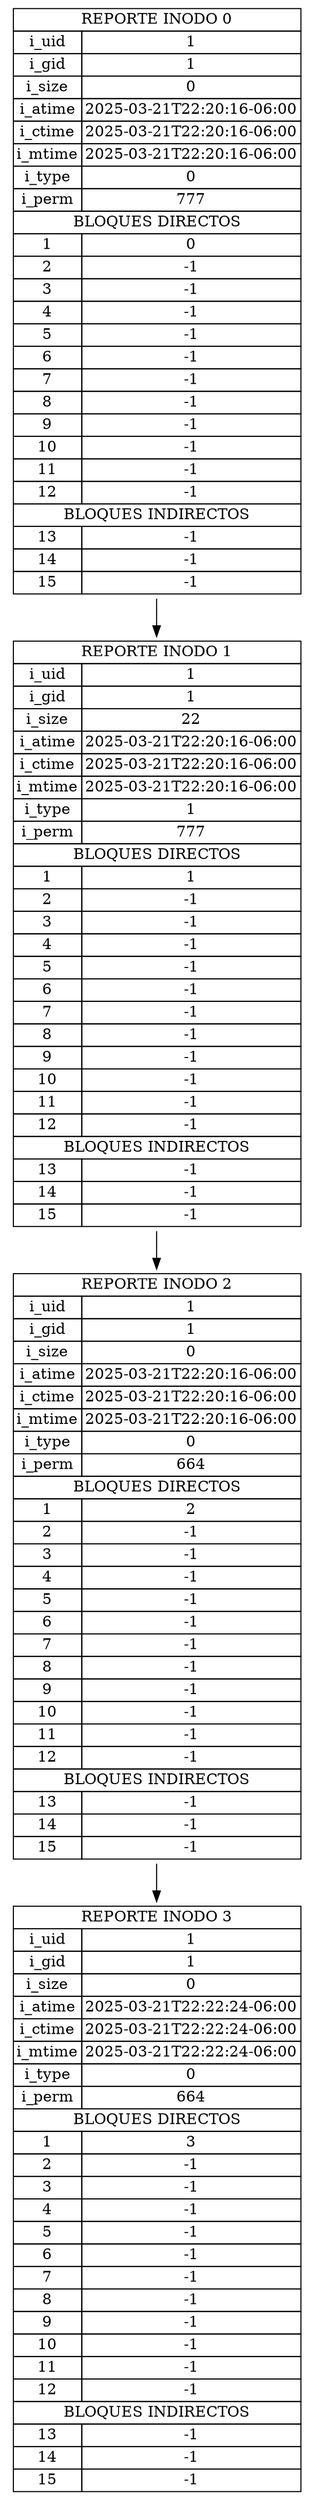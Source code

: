digraph G {
  node [shape=plaintext]
  inode0 [label=<<TABLE BORDER="0" CELLBORDER="1" CELLSPACING="0">
    <TR><TD COLSPAN="2">REPORTE INODO 0</TD></TR>
    <TR><TD>i_uid</TD><TD>1</TD></TR>
    <TR><TD>i_gid</TD><TD>1</TD></TR>
    <TR><TD>i_size</TD><TD>0</TD></TR>
    <TR><TD>i_atime</TD><TD>2025-03-21T22:20:16-06:00</TD></TR>
    <TR><TD>i_ctime</TD><TD>2025-03-21T22:20:16-06:00</TD></TR>
    <TR><TD>i_mtime</TD><TD>2025-03-21T22:20:16-06:00</TD></TR>
    <TR><TD>i_type</TD><TD>0</TD></TR>
    <TR><TD>i_perm</TD><TD>777</TD></TR>
    <TR><TD COLSPAN="2">BLOQUES DIRECTOS</TD></TR>
    <TR><TD>1</TD><TD>0</TD></TR>
    <TR><TD>2</TD><TD>-1</TD></TR>
    <TR><TD>3</TD><TD>-1</TD></TR>
    <TR><TD>4</TD><TD>-1</TD></TR>
    <TR><TD>5</TD><TD>-1</TD></TR>
    <TR><TD>6</TD><TD>-1</TD></TR>
    <TR><TD>7</TD><TD>-1</TD></TR>
    <TR><TD>8</TD><TD>-1</TD></TR>
    <TR><TD>9</TD><TD>-1</TD></TR>
    <TR><TD>10</TD><TD>-1</TD></TR>
    <TR><TD>11</TD><TD>-1</TD></TR>
    <TR><TD>12</TD><TD>-1</TD></TR>
    <TR><TD COLSPAN="2">BLOQUES INDIRECTOS</TD></TR>
    <TR><TD>13</TD><TD>-1</TD></TR>
    <TR><TD>14</TD><TD>-1</TD></TR>
    <TR><TD>15</TD><TD>-1</TD></TR>
  </TABLE>>];
  inode0 -> inode1;
  inode1 [label=<<TABLE BORDER="0" CELLBORDER="1" CELLSPACING="0">
    <TR><TD COLSPAN="2">REPORTE INODO 1</TD></TR>
    <TR><TD>i_uid</TD><TD>1</TD></TR>
    <TR><TD>i_gid</TD><TD>1</TD></TR>
    <TR><TD>i_size</TD><TD>22</TD></TR>
    <TR><TD>i_atime</TD><TD>2025-03-21T22:20:16-06:00</TD></TR>
    <TR><TD>i_ctime</TD><TD>2025-03-21T22:20:16-06:00</TD></TR>
    <TR><TD>i_mtime</TD><TD>2025-03-21T22:20:16-06:00</TD></TR>
    <TR><TD>i_type</TD><TD>1</TD></TR>
    <TR><TD>i_perm</TD><TD>777</TD></TR>
    <TR><TD COLSPAN="2">BLOQUES DIRECTOS</TD></TR>
    <TR><TD>1</TD><TD>1</TD></TR>
    <TR><TD>2</TD><TD>-1</TD></TR>
    <TR><TD>3</TD><TD>-1</TD></TR>
    <TR><TD>4</TD><TD>-1</TD></TR>
    <TR><TD>5</TD><TD>-1</TD></TR>
    <TR><TD>6</TD><TD>-1</TD></TR>
    <TR><TD>7</TD><TD>-1</TD></TR>
    <TR><TD>8</TD><TD>-1</TD></TR>
    <TR><TD>9</TD><TD>-1</TD></TR>
    <TR><TD>10</TD><TD>-1</TD></TR>
    <TR><TD>11</TD><TD>-1</TD></TR>
    <TR><TD>12</TD><TD>-1</TD></TR>
    <TR><TD COLSPAN="2">BLOQUES INDIRECTOS</TD></TR>
    <TR><TD>13</TD><TD>-1</TD></TR>
    <TR><TD>14</TD><TD>-1</TD></TR>
    <TR><TD>15</TD><TD>-1</TD></TR>
  </TABLE>>];
  inode1 -> inode2;
  inode2 [label=<<TABLE BORDER="0" CELLBORDER="1" CELLSPACING="0">
    <TR><TD COLSPAN="2">REPORTE INODO 2</TD></TR>
    <TR><TD>i_uid</TD><TD>1</TD></TR>
    <TR><TD>i_gid</TD><TD>1</TD></TR>
    <TR><TD>i_size</TD><TD>0</TD></TR>
    <TR><TD>i_atime</TD><TD>2025-03-21T22:20:16-06:00</TD></TR>
    <TR><TD>i_ctime</TD><TD>2025-03-21T22:20:16-06:00</TD></TR>
    <TR><TD>i_mtime</TD><TD>2025-03-21T22:20:16-06:00</TD></TR>
    <TR><TD>i_type</TD><TD>0</TD></TR>
    <TR><TD>i_perm</TD><TD>664</TD></TR>
    <TR><TD COLSPAN="2">BLOQUES DIRECTOS</TD></TR>
    <TR><TD>1</TD><TD>2</TD></TR>
    <TR><TD>2</TD><TD>-1</TD></TR>
    <TR><TD>3</TD><TD>-1</TD></TR>
    <TR><TD>4</TD><TD>-1</TD></TR>
    <TR><TD>5</TD><TD>-1</TD></TR>
    <TR><TD>6</TD><TD>-1</TD></TR>
    <TR><TD>7</TD><TD>-1</TD></TR>
    <TR><TD>8</TD><TD>-1</TD></TR>
    <TR><TD>9</TD><TD>-1</TD></TR>
    <TR><TD>10</TD><TD>-1</TD></TR>
    <TR><TD>11</TD><TD>-1</TD></TR>
    <TR><TD>12</TD><TD>-1</TD></TR>
    <TR><TD COLSPAN="2">BLOQUES INDIRECTOS</TD></TR>
    <TR><TD>13</TD><TD>-1</TD></TR>
    <TR><TD>14</TD><TD>-1</TD></TR>
    <TR><TD>15</TD><TD>-1</TD></TR>
  </TABLE>>];
  inode2 -> inode3;
  inode3 [label=<<TABLE BORDER="0" CELLBORDER="1" CELLSPACING="0">
    <TR><TD COLSPAN="2">REPORTE INODO 3</TD></TR>
    <TR><TD>i_uid</TD><TD>1</TD></TR>
    <TR><TD>i_gid</TD><TD>1</TD></TR>
    <TR><TD>i_size</TD><TD>0</TD></TR>
    <TR><TD>i_atime</TD><TD>2025-03-21T22:22:24-06:00</TD></TR>
    <TR><TD>i_ctime</TD><TD>2025-03-21T22:22:24-06:00</TD></TR>
    <TR><TD>i_mtime</TD><TD>2025-03-21T22:22:24-06:00</TD></TR>
    <TR><TD>i_type</TD><TD>0</TD></TR>
    <TR><TD>i_perm</TD><TD>664</TD></TR>
    <TR><TD COLSPAN="2">BLOQUES DIRECTOS</TD></TR>
    <TR><TD>1</TD><TD>3</TD></TR>
    <TR><TD>2</TD><TD>-1</TD></TR>
    <TR><TD>3</TD><TD>-1</TD></TR>
    <TR><TD>4</TD><TD>-1</TD></TR>
    <TR><TD>5</TD><TD>-1</TD></TR>
    <TR><TD>6</TD><TD>-1</TD></TR>
    <TR><TD>7</TD><TD>-1</TD></TR>
    <TR><TD>8</TD><TD>-1</TD></TR>
    <TR><TD>9</TD><TD>-1</TD></TR>
    <TR><TD>10</TD><TD>-1</TD></TR>
    <TR><TD>11</TD><TD>-1</TD></TR>
    <TR><TD>12</TD><TD>-1</TD></TR>
    <TR><TD COLSPAN="2">BLOQUES INDIRECTOS</TD></TR>
    <TR><TD>13</TD><TD>-1</TD></TR>
    <TR><TD>14</TD><TD>-1</TD></TR>
    <TR><TD>15</TD><TD>-1</TD></TR>
  </TABLE>>];
}
